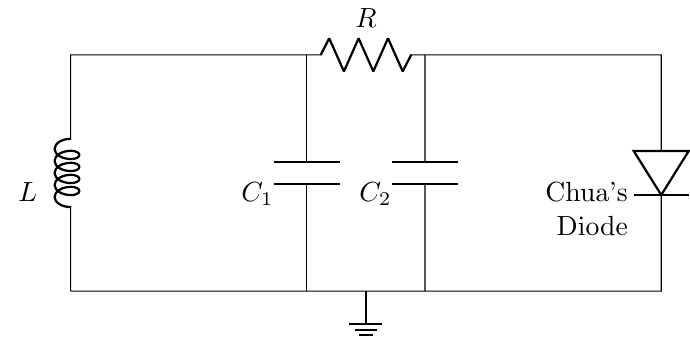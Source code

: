 \documentclass{standalone}
\usepackage{pgfplots,pgfplotstable,circuitikz}

\usetikzlibrary{external}

\begin{document}

\tikzsetnextfilename{chua-circuit}
\begin{tikzpicture}[x=1.5cm]
% \draw[help lines] (0,0) grid (5,3);
\draw (0,0) 
    to[L] (0,3) to (2,3) 
    to[R=$R$] (3,3) to (5,3)
    to[diode] (5,0) to (0,0);
\draw (2,0) to[C] (2,3);
\draw (3,0) to[C] (3,3);
\draw (2.5,0) node[ground] {};
\draw (4.8,1.5) node[anchor=north east,align=right] {Chua's\\Diode};
\draw (1.8,1.5) node[anchor=north east] {$C_1$};
\draw (2.8,1.5) node[anchor=north east] {$C_2$};
\draw (-0.2,1.5) node[anchor=north east] {$L$};
\end{tikzpicture}

 
\end{document}
